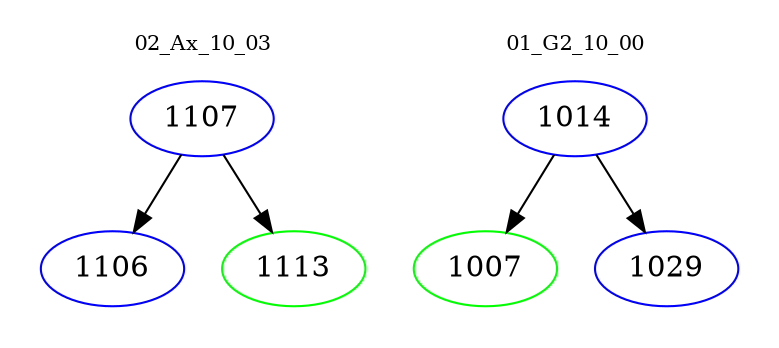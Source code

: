 digraph{
subgraph cluster_0 {
color = white
label = "02_Ax_10_03";
fontsize=10;
T0_1107 [label="1107", color="blue"]
T0_1107 -> T0_1106 [color="black"]
T0_1106 [label="1106", color="blue"]
T0_1107 -> T0_1113 [color="black"]
T0_1113 [label="1113", color="green"]
}
subgraph cluster_1 {
color = white
label = "01_G2_10_00";
fontsize=10;
T1_1014 [label="1014", color="blue"]
T1_1014 -> T1_1007 [color="black"]
T1_1007 [label="1007", color="green"]
T1_1014 -> T1_1029 [color="black"]
T1_1029 [label="1029", color="blue"]
}
}
